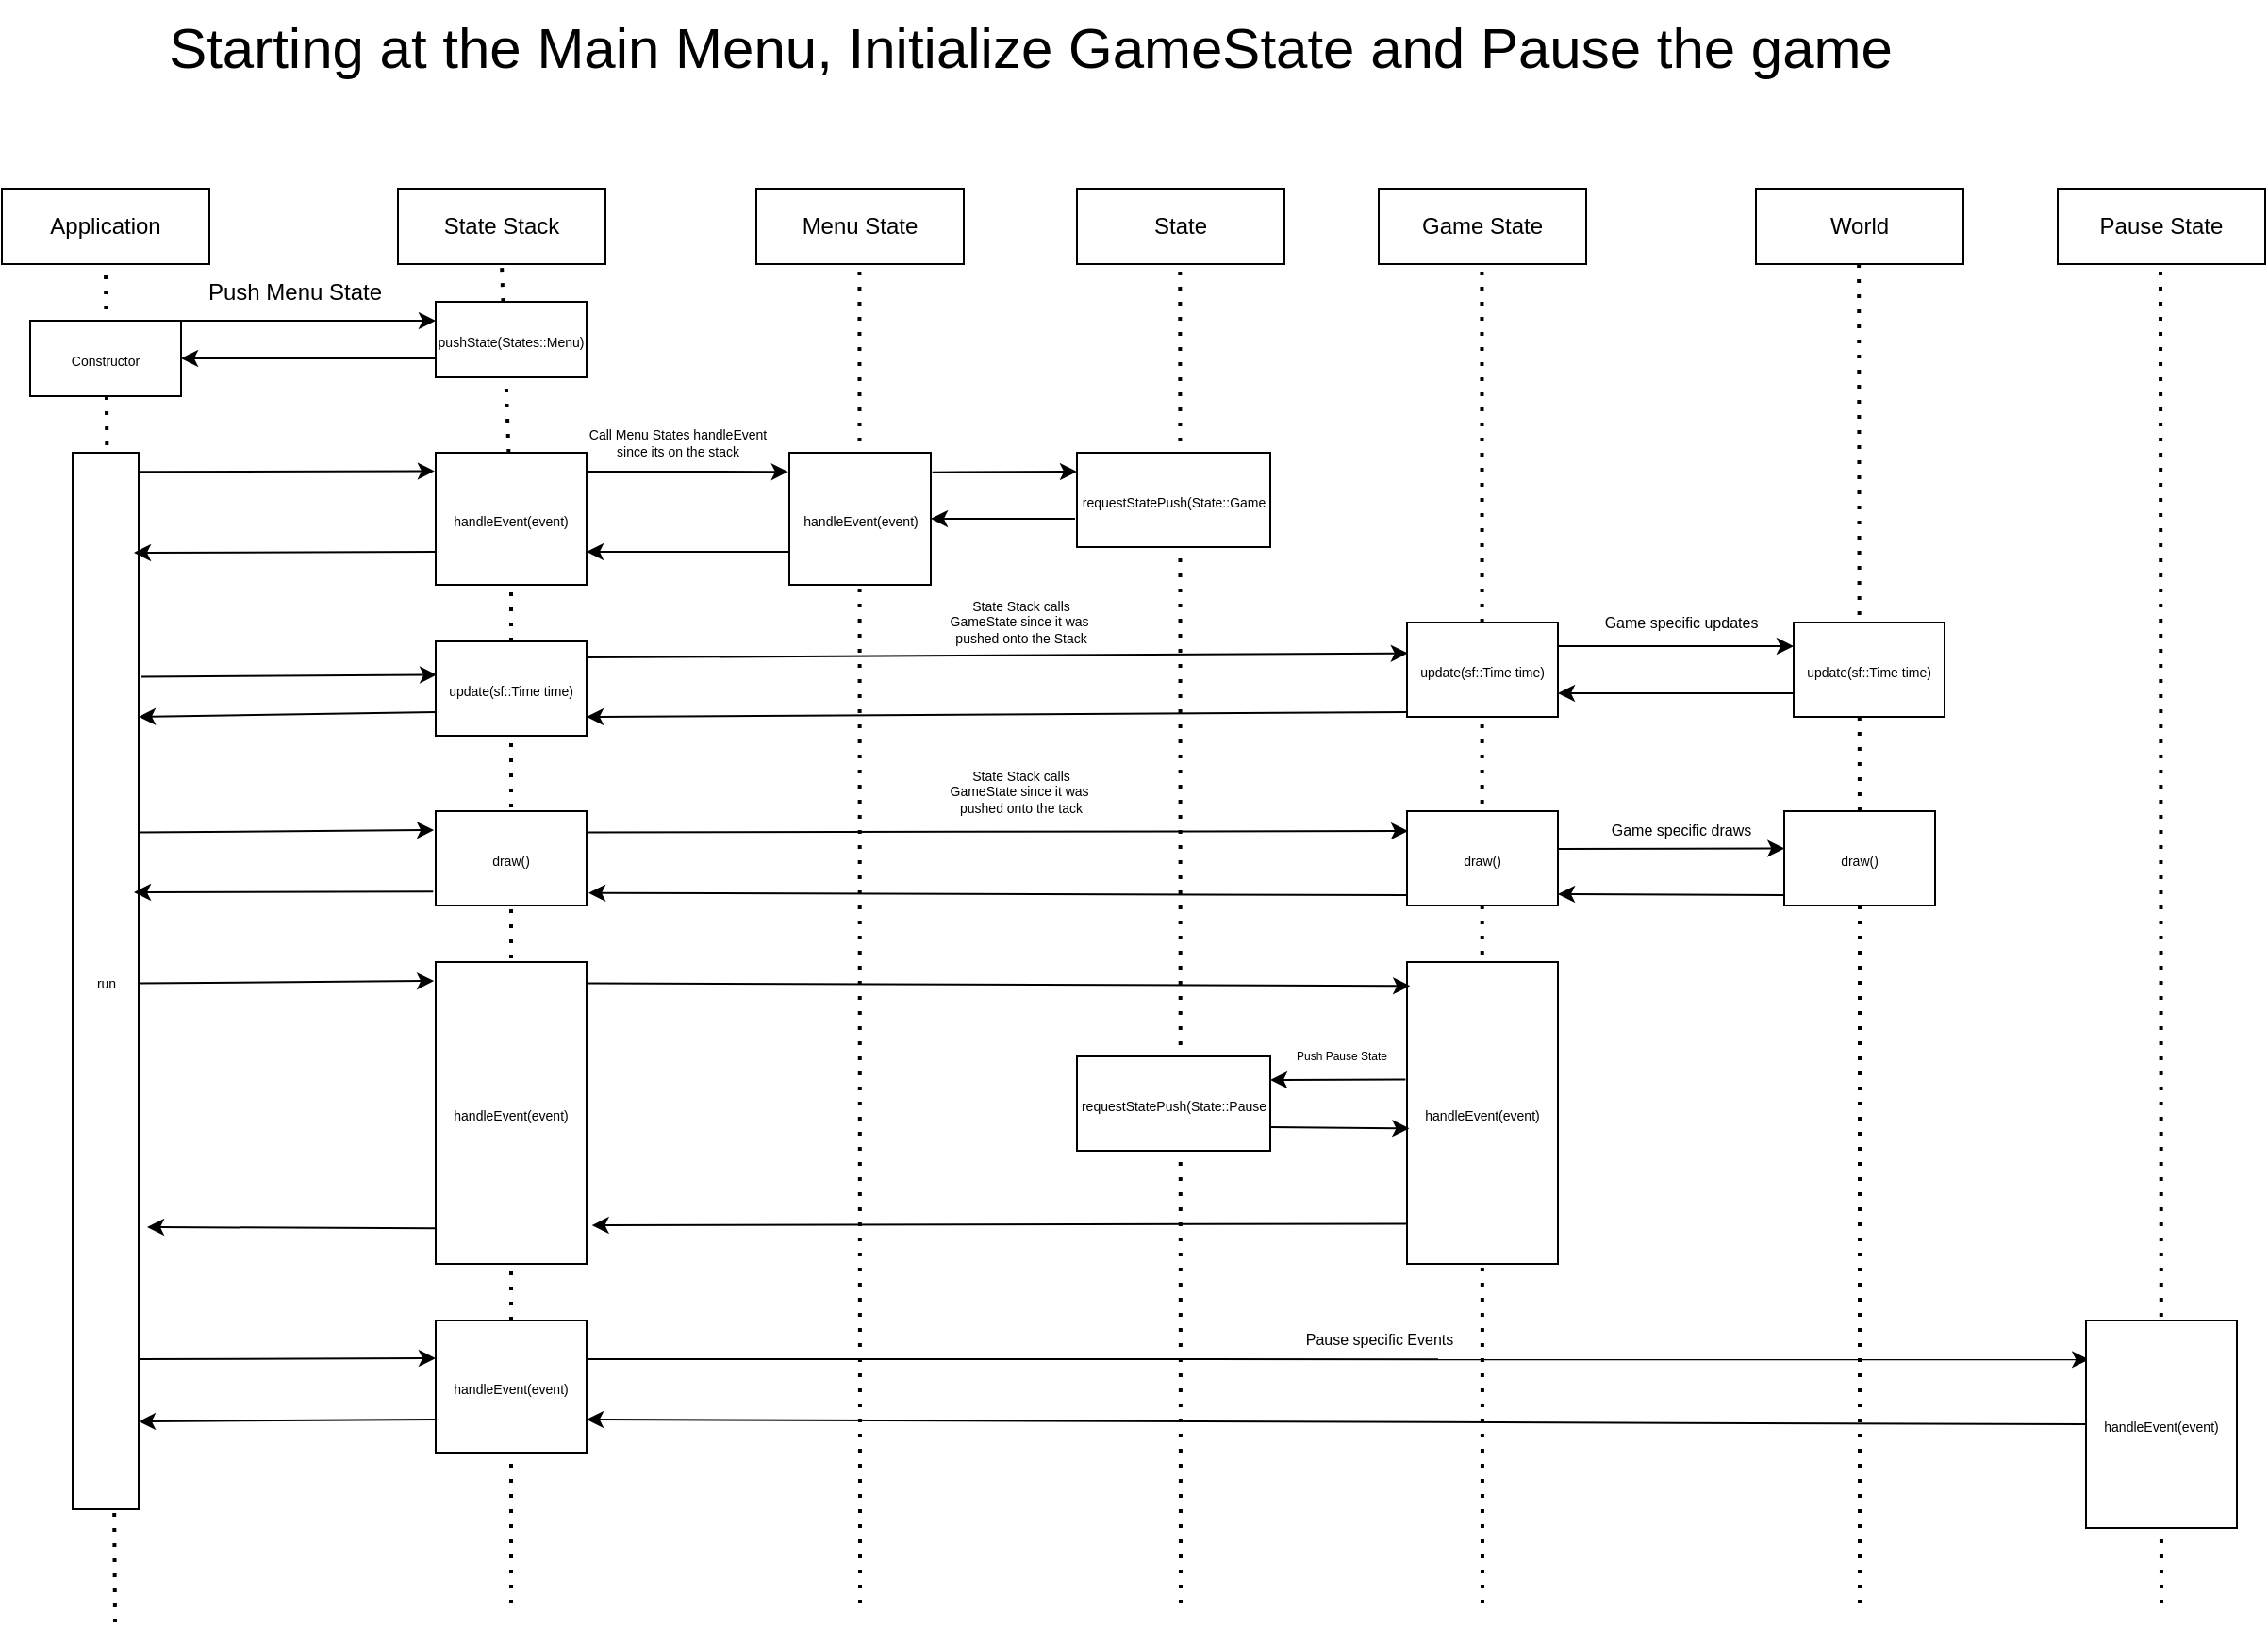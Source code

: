 <mxfile>
    <diagram id="ll22YUs-IMWHnW-ErMcQ" name="Page-1">
        <mxGraphModel dx="627" dy="1385" grid="1" gridSize="10" guides="1" tooltips="1" connect="1" arrows="1" fold="1" page="1" pageScale="1" pageWidth="1100" pageHeight="850" math="0" shadow="0">
            <root>
                <mxCell id="0"/>
                <mxCell id="1" parent="0"/>
                <mxCell id="3" value="Application" style="rounded=0;whiteSpace=wrap;html=1;" parent="1" vertex="1">
                    <mxGeometry x="20" y="50" width="110" height="40" as="geometry"/>
                </mxCell>
                <mxCell id="4" value="" style="endArrow=none;dashed=1;html=1;dashPattern=1 3;strokeWidth=2;entryX=0.5;entryY=1;entryDx=0;entryDy=0;" parent="1" target="3" edge="1">
                    <mxGeometry width="50" height="50" relative="1" as="geometry">
                        <mxPoint x="80" y="810" as="sourcePoint"/>
                        <mxPoint x="80" y="110" as="targetPoint"/>
                    </mxGeometry>
                </mxCell>
                <mxCell id="5" value="State Stack" style="rounded=0;whiteSpace=wrap;html=1;" parent="1" vertex="1">
                    <mxGeometry x="230" y="50" width="110" height="40" as="geometry"/>
                </mxCell>
                <mxCell id="6" value="" style="endArrow=none;dashed=1;html=1;dashPattern=1 3;strokeWidth=2;entryX=0.5;entryY=1;entryDx=0;entryDy=0;startArrow=none;" parent="1" source="15" target="5" edge="1">
                    <mxGeometry width="50" height="50" relative="1" as="geometry">
                        <mxPoint x="285" y="450" as="sourcePoint"/>
                        <mxPoint x="280" y="110" as="targetPoint"/>
                    </mxGeometry>
                </mxCell>
                <mxCell id="7" value="" style="endArrow=classic;html=1;exitX=1;exitY=0;exitDx=0;exitDy=0;" parent="1" source="12" edge="1">
                    <mxGeometry width="50" height="50" relative="1" as="geometry">
                        <mxPoint x="80" y="120" as="sourcePoint"/>
                        <mxPoint x="250" y="120" as="targetPoint"/>
                    </mxGeometry>
                </mxCell>
                <mxCell id="8" value="Push Menu State" style="text;html=1;align=center;verticalAlign=middle;resizable=0;points=[];autosize=1;strokeColor=none;fillColor=none;" parent="1" vertex="1">
                    <mxGeometry x="115" y="90" width="120" height="30" as="geometry"/>
                </mxCell>
                <mxCell id="9" value="&lt;font style=&quot;font-size: 7px;&quot;&gt;pushState(States::Menu)&lt;/font&gt;" style="rounded=0;whiteSpace=wrap;html=1;" parent="1" vertex="1">
                    <mxGeometry x="250" y="110" width="80" height="40" as="geometry"/>
                </mxCell>
                <mxCell id="10" value="" style="endArrow=classic;html=1;exitX=0;exitY=0.75;exitDx=0;exitDy=0;entryX=1;entryY=0.5;entryDx=0;entryDy=0;" parent="1" source="9" target="12" edge="1">
                    <mxGeometry width="50" height="50" relative="1" as="geometry">
                        <mxPoint x="80" y="190" as="sourcePoint"/>
                        <mxPoint x="80" y="140" as="targetPoint"/>
                    </mxGeometry>
                </mxCell>
                <mxCell id="12" value="&lt;font style=&quot;font-size: 7px;&quot;&gt;Constructor&lt;/font&gt;" style="rounded=0;whiteSpace=wrap;html=1;" parent="1" vertex="1">
                    <mxGeometry x="35" y="120" width="80" height="40" as="geometry"/>
                </mxCell>
                <mxCell id="13" value="&lt;font style=&quot;font-size: 7px;&quot;&gt;run&lt;/font&gt;" style="rounded=0;whiteSpace=wrap;html=1;" parent="1" vertex="1">
                    <mxGeometry x="57.5" y="190" width="35" height="560" as="geometry"/>
                </mxCell>
                <mxCell id="14" value="" style="endArrow=classic;html=1;exitX=1.014;exitY=0.018;exitDx=0;exitDy=0;entryX=-0.007;entryY=0.139;entryDx=0;entryDy=0;exitPerimeter=0;entryPerimeter=0;" parent="1" source="13" target="15" edge="1">
                    <mxGeometry width="50" height="50" relative="1" as="geometry">
                        <mxPoint x="250" y="220" as="sourcePoint"/>
                        <mxPoint x="200" y="190" as="targetPoint"/>
                    </mxGeometry>
                </mxCell>
                <mxCell id="17" value="Menu State" style="rounded=0;whiteSpace=wrap;html=1;" parent="1" vertex="1">
                    <mxGeometry x="420" y="50" width="110" height="40" as="geometry"/>
                </mxCell>
                <mxCell id="19" value="" style="endArrow=none;dashed=1;html=1;dashPattern=1 3;strokeWidth=2;entryX=0.5;entryY=1;entryDx=0;entryDy=0;" parent="1" edge="1">
                    <mxGeometry width="50" height="50" relative="1" as="geometry">
                        <mxPoint x="475" y="800" as="sourcePoint"/>
                        <mxPoint x="474.71" y="90" as="targetPoint"/>
                    </mxGeometry>
                </mxCell>
                <mxCell id="20" value="" style="endArrow=none;dashed=1;html=1;dashPattern=1 3;strokeWidth=2;entryX=0.5;entryY=1;entryDx=0;entryDy=0;startArrow=none;" parent="1" target="15" edge="1" source="86">
                    <mxGeometry width="50" height="50" relative="1" as="geometry">
                        <mxPoint x="290" y="800" as="sourcePoint"/>
                        <mxPoint x="285" y="90" as="targetPoint"/>
                    </mxGeometry>
                </mxCell>
                <mxCell id="15" value="&lt;font style=&quot;font-size: 7px;&quot;&gt;handleEvent(event)&lt;/font&gt;" style="rounded=0;whiteSpace=wrap;html=1;" parent="1" vertex="1">
                    <mxGeometry x="250" y="190" width="80" height="70" as="geometry"/>
                </mxCell>
                <mxCell id="21" value="&lt;font style=&quot;font-size: 7px;&quot;&gt;handleEvent(event)&lt;/font&gt;" style="rounded=0;whiteSpace=wrap;html=1;" parent="1" vertex="1">
                    <mxGeometry x="437.5" y="190" width="75" height="70" as="geometry"/>
                </mxCell>
                <mxCell id="22" value="" style="endArrow=classic;html=1;entryX=-0.008;entryY=0.144;entryDx=0;entryDy=0;entryPerimeter=0;" parent="1" target="21" edge="1">
                    <mxGeometry width="50" height="50" relative="1" as="geometry">
                        <mxPoint x="330" y="200" as="sourcePoint"/>
                        <mxPoint x="440" y="200" as="targetPoint"/>
                    </mxGeometry>
                </mxCell>
                <mxCell id="24" value="Call Menu States handleEvent&lt;br&gt;since its on the stack" style="text;html=1;align=center;verticalAlign=middle;resizable=0;points=[];autosize=1;strokeColor=none;fillColor=none;fontSize=7;" parent="1" vertex="1">
                    <mxGeometry x="317.5" y="170" width="120" height="30" as="geometry"/>
                </mxCell>
                <mxCell id="29" value="State" style="rounded=0;whiteSpace=wrap;html=1;" parent="1" vertex="1">
                    <mxGeometry x="590" y="50" width="110" height="40" as="geometry"/>
                </mxCell>
                <mxCell id="30" value="" style="endArrow=none;dashed=1;html=1;dashPattern=1 3;strokeWidth=2;entryX=0.5;entryY=1;entryDx=0;entryDy=0;" parent="1" edge="1">
                    <mxGeometry width="50" height="50" relative="1" as="geometry">
                        <mxPoint x="645" y="800" as="sourcePoint"/>
                        <mxPoint x="644.66" y="90" as="targetPoint"/>
                    </mxGeometry>
                </mxCell>
                <mxCell id="31" value="&lt;font style=&quot;font-size: 7px;&quot;&gt;requestStatePush(State::Game&lt;/font&gt;" style="rounded=0;whiteSpace=wrap;html=1;" parent="1" vertex="1">
                    <mxGeometry x="590" y="190" width="102.5" height="50" as="geometry"/>
                </mxCell>
                <mxCell id="34" value="" style="endArrow=classic;html=1;exitX=1.011;exitY=0.148;exitDx=0;exitDy=0;exitPerimeter=0;" parent="1" source="21" edge="1">
                    <mxGeometry width="50" height="50" relative="1" as="geometry">
                        <mxPoint x="540" y="190" as="sourcePoint"/>
                        <mxPoint x="590" y="200" as="targetPoint"/>
                    </mxGeometry>
                </mxCell>
                <mxCell id="35" value="" style="endArrow=classic;html=1;exitX=-0.01;exitY=0.7;exitDx=0;exitDy=0;entryX=1;entryY=0.5;entryDx=0;entryDy=0;exitPerimeter=0;" parent="1" source="31" target="21" edge="1">
                    <mxGeometry width="50" height="50" relative="1" as="geometry">
                        <mxPoint x="520.005" y="310.36" as="sourcePoint"/>
                        <mxPoint x="520" y="240" as="targetPoint"/>
                    </mxGeometry>
                </mxCell>
                <mxCell id="36" value="" style="endArrow=classic;html=1;exitX=0;exitY=0.75;exitDx=0;exitDy=0;entryX=1;entryY=0.75;entryDx=0;entryDy=0;" parent="1" source="21" target="15" edge="1">
                    <mxGeometry width="50" height="50" relative="1" as="geometry">
                        <mxPoint x="320" y="300" as="sourcePoint"/>
                        <mxPoint x="340" y="240" as="targetPoint"/>
                    </mxGeometry>
                </mxCell>
                <mxCell id="37" value="Game State" style="rounded=0;whiteSpace=wrap;html=1;" parent="1" vertex="1">
                    <mxGeometry x="750" y="50" width="110" height="40" as="geometry"/>
                </mxCell>
                <mxCell id="38" value="&lt;font style=&quot;font-size: 7px;&quot;&gt;update(sf::Time time)&lt;/font&gt;" style="rounded=0;whiteSpace=wrap;html=1;" parent="1" vertex="1">
                    <mxGeometry x="250" y="290" width="80" height="50" as="geometry"/>
                </mxCell>
                <mxCell id="39" value="" style="endArrow=classic;html=1;exitX=0;exitY=0.75;exitDx=0;exitDy=0;" parent="1" source="15" edge="1">
                    <mxGeometry width="50" height="50" relative="1" as="geometry">
                        <mxPoint x="102.605" y="241.61" as="sourcePoint"/>
                        <mxPoint x="90" y="243" as="targetPoint"/>
                    </mxGeometry>
                </mxCell>
                <mxCell id="41" value="" style="endArrow=classic;html=1;entryX=0.007;entryY=0.354;entryDx=0;entryDy=0;exitX=1.033;exitY=0.212;exitDx=0;exitDy=0;exitPerimeter=0;entryPerimeter=0;" parent="1" source="13" target="38" edge="1">
                    <mxGeometry width="50" height="50" relative="1" as="geometry">
                        <mxPoint x="120" y="330" as="sourcePoint"/>
                        <mxPoint x="80" y="290.5" as="targetPoint"/>
                    </mxGeometry>
                </mxCell>
                <mxCell id="42" value="" style="endArrow=none;dashed=1;html=1;dashPattern=1 3;strokeWidth=2;entryX=0.5;entryY=1;entryDx=0;entryDy=0;" parent="1" edge="1">
                    <mxGeometry width="50" height="50" relative="1" as="geometry">
                        <mxPoint x="805" y="800" as="sourcePoint"/>
                        <mxPoint x="804.71" y="90" as="targetPoint"/>
                    </mxGeometry>
                </mxCell>
                <mxCell id="43" value="" style="endArrow=classic;html=1;exitX=1;exitY=0.171;exitDx=0;exitDy=0;entryX=0.005;entryY=0.326;entryDx=0;entryDy=0;entryPerimeter=0;exitPerimeter=0;" parent="1" source="38" target="44" edge="1">
                    <mxGeometry width="50" height="50" relative="1" as="geometry">
                        <mxPoint x="467.5" y="314.71" as="sourcePoint"/>
                        <mxPoint x="700" y="300" as="targetPoint"/>
                    </mxGeometry>
                </mxCell>
                <mxCell id="44" value="&lt;font style=&quot;font-size: 7px;&quot;&gt;update(sf::Time time)&lt;/font&gt;" style="rounded=0;whiteSpace=wrap;html=1;" parent="1" vertex="1">
                    <mxGeometry x="765" y="280" width="80" height="50" as="geometry"/>
                </mxCell>
                <mxCell id="45" value="World" style="rounded=0;whiteSpace=wrap;html=1;" parent="1" vertex="1">
                    <mxGeometry x="950" y="50" width="110" height="40" as="geometry"/>
                </mxCell>
                <mxCell id="46" value="" style="endArrow=none;dashed=1;html=1;dashPattern=1 3;strokeWidth=2;entryX=0.5;entryY=1;entryDx=0;entryDy=0;startArrow=none;" parent="1" edge="1" source="61">
                    <mxGeometry width="50" height="50" relative="1" as="geometry">
                        <mxPoint x="1004.92" y="460" as="sourcePoint"/>
                        <mxPoint x="1004.58" y="90" as="targetPoint"/>
                    </mxGeometry>
                </mxCell>
                <mxCell id="47" value="" style="endArrow=classic;html=1;exitX=1;exitY=0.25;exitDx=0;exitDy=0;entryX=0;entryY=0.25;entryDx=0;entryDy=0;" parent="1" edge="1" target="50" source="44">
                    <mxGeometry width="50" height="50" relative="1" as="geometry">
                        <mxPoint x="845" y="300.0" as="sourcePoint"/>
                        <mxPoint x="950" y="290" as="targetPoint"/>
                    </mxGeometry>
                </mxCell>
                <mxCell id="48" value="State Stack calls&lt;br&gt;GameState since it was&amp;nbsp;&lt;br&gt;pushed onto the Stack" style="text;html=1;align=center;verticalAlign=middle;resizable=0;points=[];autosize=1;strokeColor=none;fillColor=none;fontSize=7;" parent="1" vertex="1">
                    <mxGeometry x="510" y="260" width="100" height="40" as="geometry"/>
                </mxCell>
                <mxCell id="49" value="Game specific updates" style="text;html=1;align=center;verticalAlign=middle;resizable=0;points=[];autosize=1;strokeColor=none;fillColor=none;fontSize=8;" vertex="1" parent="1">
                    <mxGeometry x="860" y="270" width="100" height="20" as="geometry"/>
                </mxCell>
                <mxCell id="50" value="&lt;font style=&quot;font-size: 7px;&quot;&gt;update(sf::Time time)&lt;/font&gt;" style="rounded=0;whiteSpace=wrap;html=1;" vertex="1" parent="1">
                    <mxGeometry x="970" y="280" width="80" height="50" as="geometry"/>
                </mxCell>
                <mxCell id="51" value="" style="endArrow=classic;html=1;exitX=0;exitY=0.75;exitDx=0;exitDy=0;entryX=1;entryY=0.75;entryDx=0;entryDy=0;" edge="1" parent="1" source="50" target="44">
                    <mxGeometry width="50" height="50" relative="1" as="geometry">
                        <mxPoint x="835" y="340" as="sourcePoint"/>
                        <mxPoint x="850" y="320" as="targetPoint"/>
                    </mxGeometry>
                </mxCell>
                <mxCell id="52" value="" style="endArrow=classic;html=1;exitX=0;exitY=0.75;exitDx=0;exitDy=0;" edge="1" parent="1">
                    <mxGeometry width="50" height="50" relative="1" as="geometry">
                        <mxPoint x="765" y="327.5" as="sourcePoint"/>
                        <mxPoint x="330" y="330" as="targetPoint"/>
                    </mxGeometry>
                </mxCell>
                <mxCell id="53" value="" style="endArrow=classic;html=1;exitX=0;exitY=0.75;exitDx=0;exitDy=0;entryX=1;entryY=0.25;entryDx=0;entryDy=0;" edge="1" parent="1" source="38" target="13">
                    <mxGeometry width="50" height="50" relative="1" as="geometry">
                        <mxPoint x="114.995" y="421.1" as="sourcePoint"/>
                        <mxPoint x="130" y="330" as="targetPoint"/>
                    </mxGeometry>
                </mxCell>
                <mxCell id="54" value="&lt;font style=&quot;font-size: 7px;&quot;&gt;draw()&lt;/font&gt;" style="rounded=0;whiteSpace=wrap;html=1;" vertex="1" parent="1">
                    <mxGeometry x="250" y="380" width="80" height="50" as="geometry"/>
                </mxCell>
                <mxCell id="55" value="" style="endArrow=classic;html=1;entryX=0.007;entryY=0.354;entryDx=0;entryDy=0;exitX=1.043;exitY=0.476;exitDx=0;exitDy=0;exitPerimeter=0;entryPerimeter=0;" edge="1" parent="1">
                    <mxGeometry width="50" height="50" relative="1" as="geometry">
                        <mxPoint x="92.505" y="391.3" as="sourcePoint"/>
                        <mxPoint x="249.06" y="390.0" as="targetPoint"/>
                    </mxGeometry>
                </mxCell>
                <mxCell id="56" value="&lt;font style=&quot;font-size: 7px;&quot;&gt;draw()&lt;/font&gt;" style="rounded=0;whiteSpace=wrap;html=1;" vertex="1" parent="1">
                    <mxGeometry x="765" y="380" width="80" height="50" as="geometry"/>
                </mxCell>
                <mxCell id="57" value="" style="endArrow=classic;html=1;exitX=1.043;exitY=0.476;exitDx=0;exitDy=0;exitPerimeter=0;entryX=0.007;entryY=0.21;entryDx=0;entryDy=0;entryPerimeter=0;" edge="1" parent="1" target="56">
                    <mxGeometry width="50" height="50" relative="1" as="geometry">
                        <mxPoint x="330.005" y="391.3" as="sourcePoint"/>
                        <mxPoint x="600" y="391" as="targetPoint"/>
                    </mxGeometry>
                </mxCell>
                <mxCell id="58" value="State Stack calls&lt;br&gt;GameState since it was&amp;nbsp;&lt;br&gt;pushed onto the tack" style="text;html=1;align=center;verticalAlign=middle;resizable=0;points=[];autosize=1;strokeColor=none;fillColor=none;fontSize=7;" vertex="1" parent="1">
                    <mxGeometry x="510" y="350" width="100" height="40" as="geometry"/>
                </mxCell>
                <mxCell id="59" value="" style="endArrow=classic;html=1;exitX=1;exitY=0.25;exitDx=0;exitDy=0;entryX=0.002;entryY=0.395;entryDx=0;entryDy=0;entryPerimeter=0;" edge="1" parent="1" target="61">
                    <mxGeometry width="50" height="50" relative="1" as="geometry">
                        <mxPoint x="845" y="400" as="sourcePoint"/>
                        <mxPoint x="960" y="400" as="targetPoint"/>
                    </mxGeometry>
                </mxCell>
                <mxCell id="60" value="" style="endArrow=classic;html=1;exitX=-0.006;exitY=0.89;exitDx=0;exitDy=0;entryX=1;entryY=0.75;entryDx=0;entryDy=0;exitPerimeter=0;" edge="1" parent="1" source="61">
                    <mxGeometry width="50" height="50" relative="1" as="geometry">
                        <mxPoint x="970" y="424" as="sourcePoint"/>
                        <mxPoint x="845" y="424" as="targetPoint"/>
                    </mxGeometry>
                </mxCell>
                <mxCell id="62" value="" style="endArrow=none;dashed=1;html=1;dashPattern=1 3;strokeWidth=2;entryX=0.5;entryY=1;entryDx=0;entryDy=0;" edge="1" parent="1" target="61">
                    <mxGeometry width="50" height="50" relative="1" as="geometry">
                        <mxPoint x="1005" y="800" as="sourcePoint"/>
                        <mxPoint x="1004.58" y="90" as="targetPoint"/>
                    </mxGeometry>
                </mxCell>
                <mxCell id="61" value="&lt;font style=&quot;font-size: 7px;&quot;&gt;draw()&lt;/font&gt;" style="rounded=0;whiteSpace=wrap;html=1;" vertex="1" parent="1">
                    <mxGeometry x="965" y="380" width="80" height="50" as="geometry"/>
                </mxCell>
                <mxCell id="63" value="" style="endArrow=classic;html=1;exitX=-0.006;exitY=0.89;exitDx=0;exitDy=0;entryX=1.013;entryY=0.867;entryDx=0;entryDy=0;exitPerimeter=0;entryPerimeter=0;" edge="1" parent="1" target="54">
                    <mxGeometry width="50" height="50" relative="1" as="geometry">
                        <mxPoint x="765" y="424.5" as="sourcePoint"/>
                        <mxPoint x="645.48" y="424.0" as="targetPoint"/>
                    </mxGeometry>
                </mxCell>
                <mxCell id="66" value="" style="endArrow=classic;html=1;exitX=-0.017;exitY=0.853;exitDx=0;exitDy=0;exitPerimeter=0;" edge="1" parent="1" source="54">
                    <mxGeometry width="50" height="50" relative="1" as="geometry">
                        <mxPoint x="115.005" y="451.3" as="sourcePoint"/>
                        <mxPoint x="90" y="423" as="targetPoint"/>
                    </mxGeometry>
                </mxCell>
                <mxCell id="67" value="Game specific draws" style="text;html=1;align=center;verticalAlign=middle;resizable=0;points=[];autosize=1;strokeColor=none;fillColor=none;fontSize=8;" vertex="1" parent="1">
                    <mxGeometry x="860" y="380" width="100" height="20" as="geometry"/>
                </mxCell>
                <mxCell id="68" value="Starting at the Main Menu, Initialize GameState and Pause the game" style="text;html=1;align=center;verticalAlign=middle;resizable=0;points=[];autosize=1;strokeColor=none;fillColor=none;fontSize=30;" vertex="1" parent="1">
                    <mxGeometry x="95" y="-50" width="940" height="50" as="geometry"/>
                </mxCell>
                <mxCell id="69" value="&lt;font style=&quot;font-size: 7px;&quot;&gt;handleEvent(event)&lt;/font&gt;" style="rounded=0;whiteSpace=wrap;html=1;" vertex="1" parent="1">
                    <mxGeometry x="250" y="460" width="80" height="160" as="geometry"/>
                </mxCell>
                <mxCell id="70" value="" style="endArrow=classic;html=1;entryX=0.007;entryY=0.354;entryDx=0;entryDy=0;exitX=1.043;exitY=0.476;exitDx=0;exitDy=0;exitPerimeter=0;entryPerimeter=0;" edge="1" parent="1">
                    <mxGeometry width="50" height="50" relative="1" as="geometry">
                        <mxPoint x="92.505" y="471.3" as="sourcePoint"/>
                        <mxPoint x="249.06" y="470" as="targetPoint"/>
                    </mxGeometry>
                </mxCell>
                <mxCell id="71" value="&lt;font style=&quot;font-size: 7px;&quot;&gt;handleEvent(event)&lt;/font&gt;" style="rounded=0;whiteSpace=wrap;html=1;" vertex="1" parent="1">
                    <mxGeometry x="765" y="460" width="80" height="160" as="geometry"/>
                </mxCell>
                <mxCell id="72" value="" style="endArrow=classic;html=1;entryX=0.02;entryY=0.079;entryDx=0;entryDy=0;exitX=1.043;exitY=0.476;exitDx=0;exitDy=0;exitPerimeter=0;entryPerimeter=0;" edge="1" parent="1" target="71">
                    <mxGeometry width="50" height="50" relative="1" as="geometry">
                        <mxPoint x="330.005" y="471.3" as="sourcePoint"/>
                        <mxPoint x="486.56" y="470" as="targetPoint"/>
                    </mxGeometry>
                </mxCell>
                <mxCell id="73" value="&lt;font style=&quot;font-size: 7px;&quot;&gt;requestStatePush(State::Pause&lt;/font&gt;" style="rounded=0;whiteSpace=wrap;html=1;" vertex="1" parent="1">
                    <mxGeometry x="590" y="510" width="102.5" height="50" as="geometry"/>
                </mxCell>
                <mxCell id="75" value="" style="endArrow=classic;html=1;entryX=1;entryY=0.25;entryDx=0;entryDy=0;exitX=-0.01;exitY=0.389;exitDx=0;exitDy=0;exitPerimeter=0;" edge="1" parent="1" source="71" target="73">
                    <mxGeometry width="50" height="50" relative="1" as="geometry">
                        <mxPoint x="760" y="523" as="sourcePoint"/>
                        <mxPoint x="730" y="530" as="targetPoint"/>
                    </mxGeometry>
                </mxCell>
                <mxCell id="77" value="Push Pause State" style="text;html=1;align=center;verticalAlign=middle;resizable=0;points=[];autosize=1;strokeColor=none;fillColor=none;fontSize=6;" vertex="1" parent="1">
                    <mxGeometry x="695" y="500" width="70" height="20" as="geometry"/>
                </mxCell>
                <mxCell id="78" value="" style="endArrow=classic;html=1;exitX=1;exitY=0.75;exitDx=0;exitDy=0;entryX=0.015;entryY=0.551;entryDx=0;entryDy=0;entryPerimeter=0;" edge="1" parent="1" source="73" target="71">
                    <mxGeometry width="50" height="50" relative="1" as="geometry">
                        <mxPoint x="710" y="550" as="sourcePoint"/>
                        <mxPoint x="760" y="548" as="targetPoint"/>
                    </mxGeometry>
                </mxCell>
                <mxCell id="82" value="" style="endArrow=classic;html=1;exitX=-0.006;exitY=0.867;exitDx=0;exitDy=0;exitPerimeter=0;entryX=1.035;entryY=0.872;entryDx=0;entryDy=0;entryPerimeter=0;" edge="1" parent="1" source="71" target="69">
                    <mxGeometry width="50" height="50" relative="1" as="geometry">
                        <mxPoint x="640" y="600" as="sourcePoint"/>
                        <mxPoint x="580" y="599" as="targetPoint"/>
                    </mxGeometry>
                </mxCell>
                <mxCell id="83" value="" style="endArrow=classic;html=1;exitX=-0.006;exitY=0.882;exitDx=0;exitDy=0;exitPerimeter=0;entryX=1.129;entryY=0.733;entryDx=0;entryDy=0;entryPerimeter=0;" edge="1" parent="1" source="69" target="13">
                    <mxGeometry width="50" height="50" relative="1" as="geometry">
                        <mxPoint x="78.445" y="551.3" as="sourcePoint"/>
                        <mxPoint x="120" y="600" as="targetPoint"/>
                    </mxGeometry>
                </mxCell>
                <mxCell id="84" value="Pause State" style="rounded=0;whiteSpace=wrap;html=1;" vertex="1" parent="1">
                    <mxGeometry x="1110" y="50" width="110" height="40" as="geometry"/>
                </mxCell>
                <mxCell id="85" value="" style="endArrow=none;dashed=1;html=1;dashPattern=1 3;strokeWidth=2;entryX=0.5;entryY=1;entryDx=0;entryDy=0;startArrow=none;" edge="1" parent="1">
                    <mxGeometry width="50" height="50" relative="1" as="geometry">
                        <mxPoint x="1165" y="800" as="sourcePoint"/>
                        <mxPoint x="1164.5" y="90" as="targetPoint"/>
                    </mxGeometry>
                </mxCell>
                <mxCell id="87" value="" style="endArrow=none;dashed=1;html=1;dashPattern=1 3;strokeWidth=2;entryX=0.5;entryY=1;entryDx=0;entryDy=0;startArrow=none;" edge="1" parent="1" target="86">
                    <mxGeometry width="50" height="50" relative="1" as="geometry">
                        <mxPoint x="290" y="800" as="sourcePoint"/>
                        <mxPoint x="290" y="260.0" as="targetPoint"/>
                    </mxGeometry>
                </mxCell>
                <mxCell id="86" value="&lt;font style=&quot;font-size: 7px;&quot;&gt;handleEvent(event)&lt;/font&gt;" style="rounded=0;whiteSpace=wrap;html=1;" vertex="1" parent="1">
                    <mxGeometry x="250" y="650" width="80" height="70" as="geometry"/>
                </mxCell>
                <mxCell id="88" value="" style="endArrow=classic;html=1;exitX=1.004;exitY=0.858;exitDx=0;exitDy=0;exitPerimeter=0;" edge="1" parent="1" source="13">
                    <mxGeometry width="50" height="50" relative="1" as="geometry">
                        <mxPoint x="140" y="640" as="sourcePoint"/>
                        <mxPoint x="250" y="670" as="targetPoint"/>
                    </mxGeometry>
                </mxCell>
                <mxCell id="89" value="" style="endArrow=classic;html=1;exitX=1.004;exitY=0.858;exitDx=0;exitDy=0;exitPerimeter=0;entryX=0.02;entryY=0.188;entryDx=0;entryDy=0;entryPerimeter=0;" edge="1" parent="1" target="90">
                    <mxGeometry width="50" height="50" relative="1" as="geometry">
                        <mxPoint x="330" y="670.48" as="sourcePoint"/>
                        <mxPoint x="1120" y="670" as="targetPoint"/>
                    </mxGeometry>
                </mxCell>
                <mxCell id="90" value="&lt;font style=&quot;font-size: 7px;&quot;&gt;handleEvent(event)&lt;/font&gt;" style="rounded=0;whiteSpace=wrap;html=1;" vertex="1" parent="1">
                    <mxGeometry x="1125" y="650" width="80" height="110" as="geometry"/>
                </mxCell>
                <mxCell id="91" value="" style="endArrow=classic;html=1;exitX=0;exitY=0.5;exitDx=0;exitDy=0;entryX=1;entryY=0.75;entryDx=0;entryDy=0;" edge="1" parent="1" source="90" target="86">
                    <mxGeometry width="50" height="50" relative="1" as="geometry">
                        <mxPoint x="1040" y="700" as="sourcePoint"/>
                        <mxPoint x="980" y="760" as="targetPoint"/>
                    </mxGeometry>
                </mxCell>
                <mxCell id="92" value="" style="endArrow=classic;html=1;exitX=0;exitY=0.75;exitDx=0;exitDy=0;entryX=1;entryY=0.917;entryDx=0;entryDy=0;entryPerimeter=0;" edge="1" parent="1" source="86" target="13">
                    <mxGeometry width="50" height="50" relative="1" as="geometry">
                        <mxPoint x="96.32" y="790.48" as="sourcePoint"/>
                        <mxPoint x="130" y="710" as="targetPoint"/>
                    </mxGeometry>
                </mxCell>
                <mxCell id="93" value="Pause specific Events" style="text;html=1;align=center;verticalAlign=middle;resizable=0;points=[];autosize=1;strokeColor=none;fillColor=none;fontSize=8;" vertex="1" parent="1">
                    <mxGeometry x="700" y="650" width="100" height="20" as="geometry"/>
                </mxCell>
            </root>
        </mxGraphModel>
    </diagram>
</mxfile>